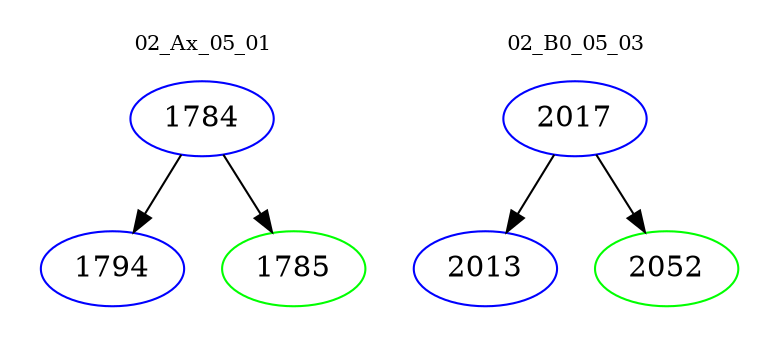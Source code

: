 digraph{
subgraph cluster_0 {
color = white
label = "02_Ax_05_01";
fontsize=10;
T0_1784 [label="1784", color="blue"]
T0_1784 -> T0_1794 [color="black"]
T0_1794 [label="1794", color="blue"]
T0_1784 -> T0_1785 [color="black"]
T0_1785 [label="1785", color="green"]
}
subgraph cluster_1 {
color = white
label = "02_B0_05_03";
fontsize=10;
T1_2017 [label="2017", color="blue"]
T1_2017 -> T1_2013 [color="black"]
T1_2013 [label="2013", color="blue"]
T1_2017 -> T1_2052 [color="black"]
T1_2052 [label="2052", color="green"]
}
}
